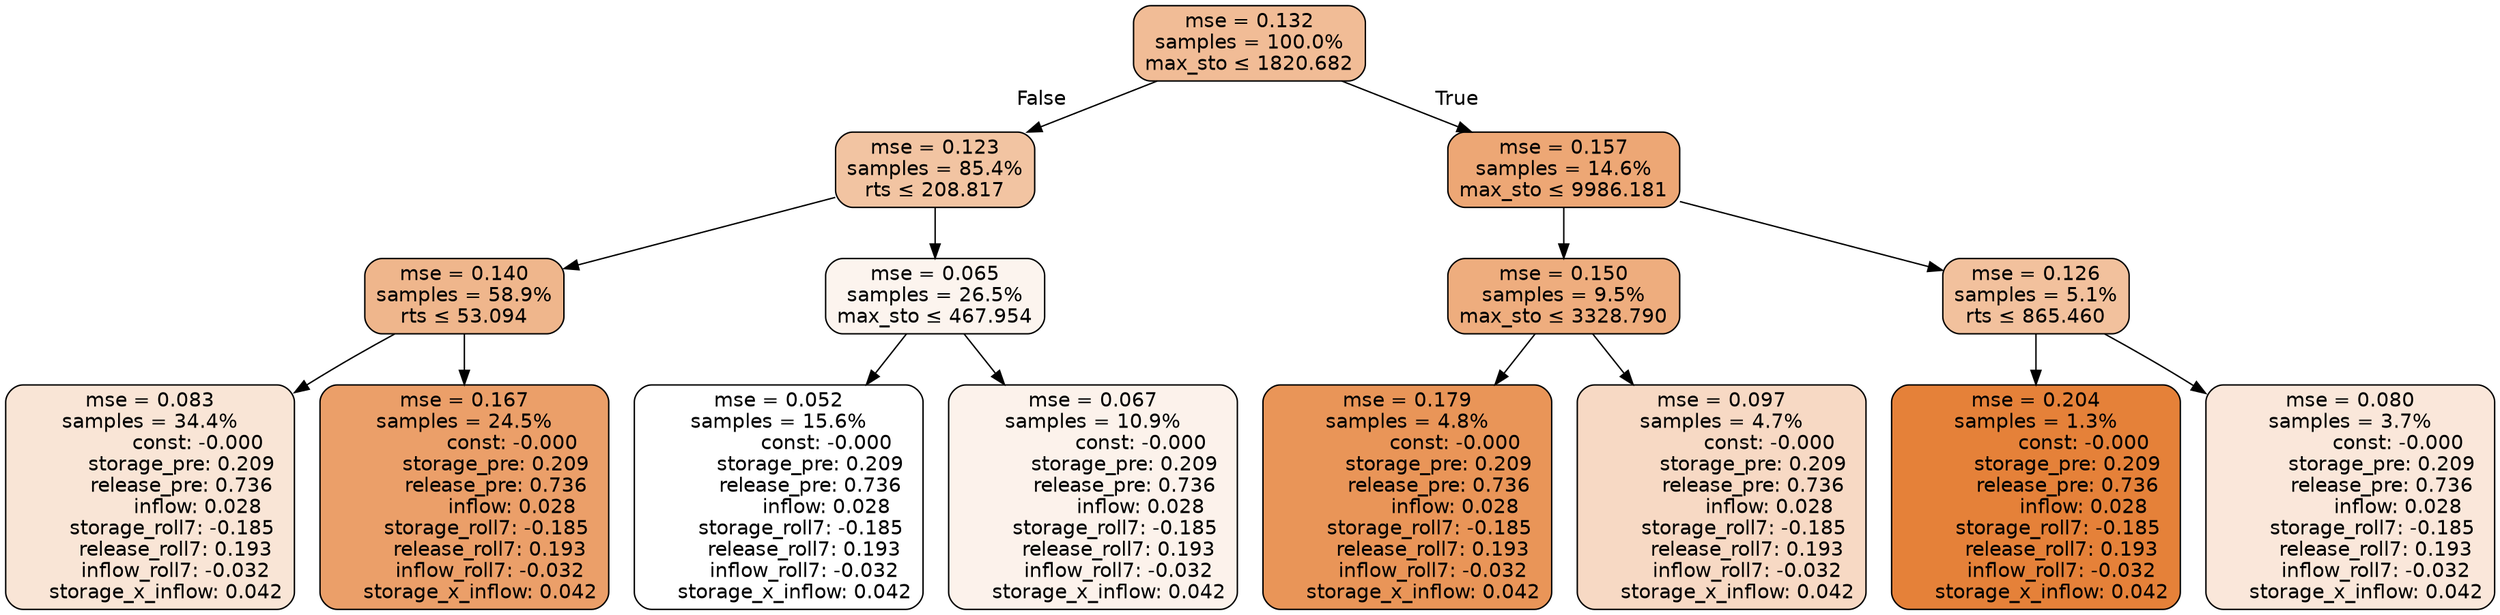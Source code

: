 digraph tree {
node [shape=rectangle, style="filled, rounded", color="black", fontname=helvetica] ;
edge [fontname=helvetica] ;
	"0" [label="mse = 0.132
samples = 100.0%
max_sto &le; 1820.682", fillcolor="#f1bc96"]
	"1" [label="mse = 0.123
samples = 85.4%
rts &le; 208.817", fillcolor="#f2c4a2"]
	"2" [label="mse = 0.140
samples = 58.9%
rts &le; 53.094", fillcolor="#efb68c"]
	"3" [label="mse = 0.083
samples = 34.4%
               const: -0.000
          storage_pre: 0.209
          release_pre: 0.736
               inflow: 0.028
       storage_roll7: -0.185
        release_roll7: 0.193
        inflow_roll7: -0.032
     storage_x_inflow: 0.042", fillcolor="#f9e5d6"]
	"4" [label="mse = 0.167
samples = 24.5%
               const: -0.000
          storage_pre: 0.209
          release_pre: 0.736
               inflow: 0.028
       storage_roll7: -0.185
        release_roll7: 0.193
        inflow_roll7: -0.032
     storage_x_inflow: 0.042", fillcolor="#eb9f69"]
	"5" [label="mse = 0.065
samples = 26.5%
max_sto &le; 467.954", fillcolor="#fcf4ee"]
	"6" [label="mse = 0.052
samples = 15.6%
               const: -0.000
          storage_pre: 0.209
          release_pre: 0.736
               inflow: 0.028
       storage_roll7: -0.185
        release_roll7: 0.193
        inflow_roll7: -0.032
     storage_x_inflow: 0.042", fillcolor="#ffffff"]
	"7" [label="mse = 0.067
samples = 10.9%
               const: -0.000
          storage_pre: 0.209
          release_pre: 0.736
               inflow: 0.028
       storage_roll7: -0.185
        release_roll7: 0.193
        inflow_roll7: -0.032
     storage_x_inflow: 0.042", fillcolor="#fcf2eb"]
	"8" [label="mse = 0.157
samples = 14.6%
max_sto &le; 9986.181", fillcolor="#eda775"]
	"9" [label="mse = 0.150
samples = 9.5%
max_sto &le; 3328.790", fillcolor="#eead7e"]
	"10" [label="mse = 0.179
samples = 4.8%
               const: -0.000
          storage_pre: 0.209
          release_pre: 0.736
               inflow: 0.028
       storage_roll7: -0.185
        release_roll7: 0.193
        inflow_roll7: -0.032
     storage_x_inflow: 0.042", fillcolor="#e99558"]
	"11" [label="mse = 0.097
samples = 4.7%
               const: -0.000
          storage_pre: 0.209
          release_pre: 0.736
               inflow: 0.028
       storage_roll7: -0.185
        release_roll7: 0.193
        inflow_roll7: -0.032
     storage_x_inflow: 0.042", fillcolor="#f7d9c4"]
	"12" [label="mse = 0.126
samples = 5.1%
rts &le; 865.460", fillcolor="#f2c19d"]
	"13" [label="mse = 0.204
samples = 1.3%
               const: -0.000
          storage_pre: 0.209
          release_pre: 0.736
               inflow: 0.028
       storage_roll7: -0.185
        release_roll7: 0.193
        inflow_roll7: -0.032
     storage_x_inflow: 0.042", fillcolor="#e58139"]
	"14" [label="mse = 0.080
samples = 3.7%
               const: -0.000
          storage_pre: 0.209
          release_pre: 0.736
               inflow: 0.028
       storage_roll7: -0.185
        release_roll7: 0.193
        inflow_roll7: -0.032
     storage_x_inflow: 0.042", fillcolor="#fae7da"]

	"0" -> "1" [labeldistance=2.5, labelangle=45, headlabel="False"]
	"1" -> "2"
	"2" -> "3"
	"2" -> "4"
	"1" -> "5"
	"5" -> "6"
	"5" -> "7"
	"0" -> "8" [labeldistance=2.5, labelangle=-45, headlabel="True"]
	"8" -> "9"
	"9" -> "10"
	"9" -> "11"
	"8" -> "12"
	"12" -> "13"
	"12" -> "14"
}